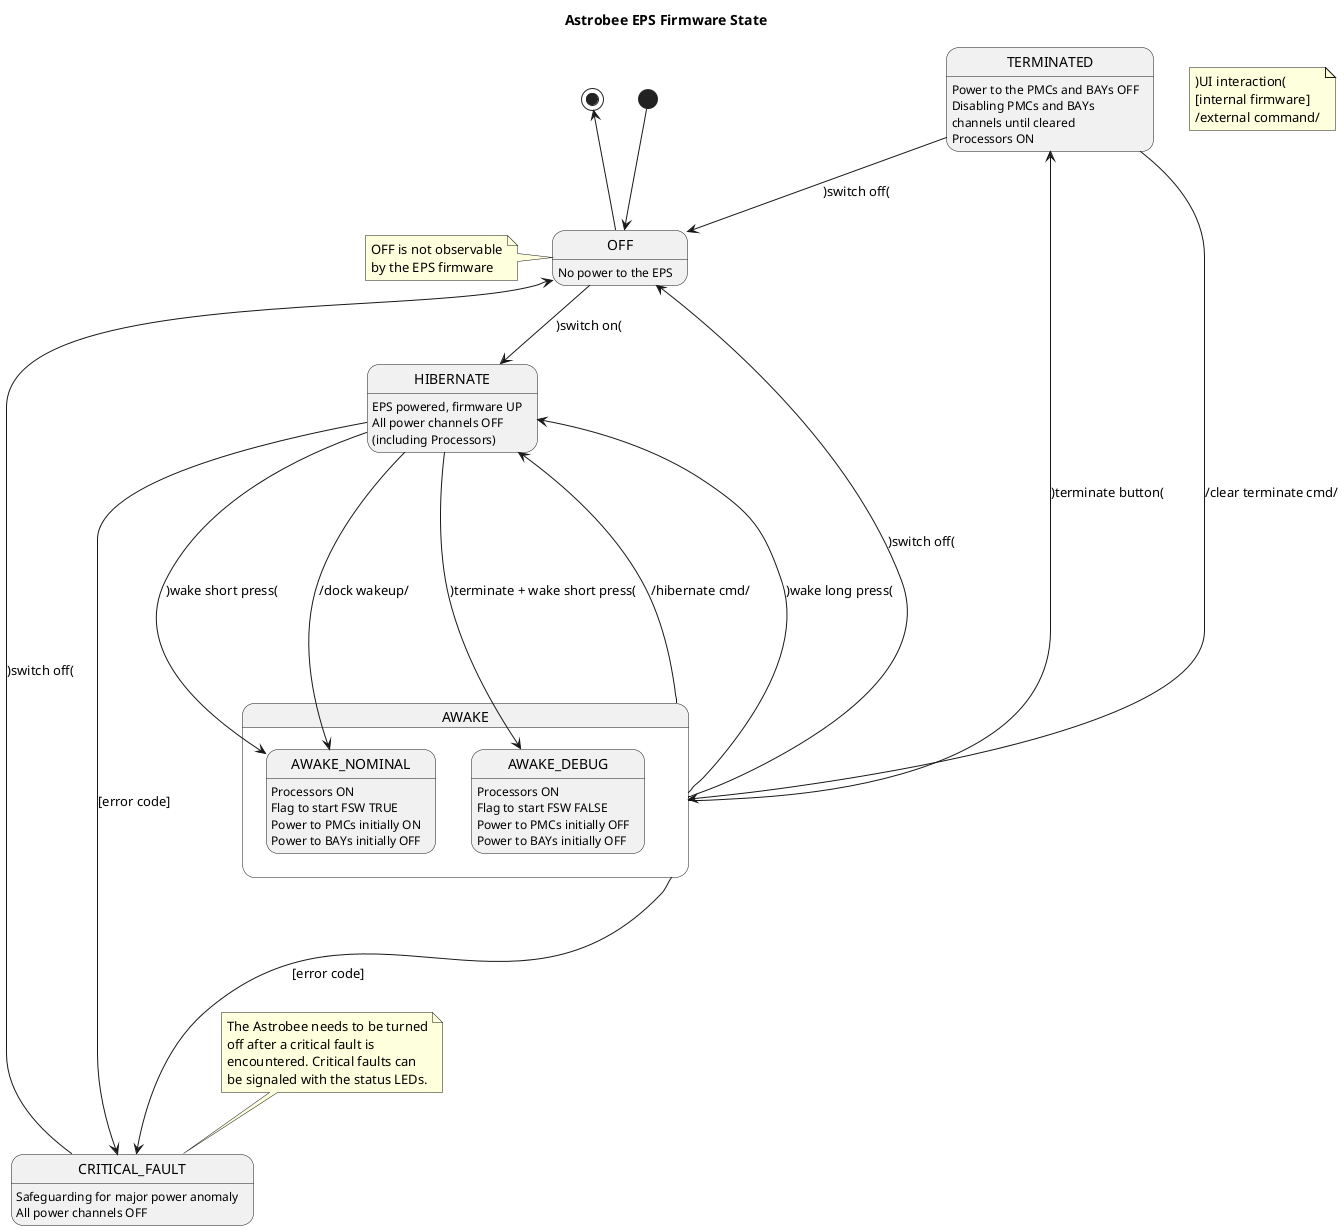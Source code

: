 @startuml

'skinparam dpi 300

title Astrobee EPS Firmware State

[*] --> OFF

OFF: No power to the EPS

HIBERNATE: EPS powered, firmware UP
HIBERNATE: All power channels OFF
HIBERNATE: (including Processors)

state AWAKE {

AWAKE_NOMINAL: Processors ON
AWAKE_NOMINAL: Flag to start FSW TRUE
AWAKE_NOMINAL: Power to PMCs initially ON
AWAKE_NOMINAL: Power to BAYs initially OFF

AWAKE_DEBUG: Processors ON
AWAKE_DEBUG: Flag to start FSW FALSE
AWAKE_DEBUG: Power to PMCs initially OFF
AWAKE_DEBUG: Power to BAYs initially OFF

}

CRITICAL_FAULT: Safeguarding for major power anomaly
CRITICAL_FAULT: All power channels OFF

TERMINATED: Power to the PMCs and BAYs OFF
TERMINATED: Disabling PMCs and BAYs\nchannels until cleared
TERMINATED: Processors ON

note as legend
)UI interaction(
[internal firmware]
/external command/
endnote

OFF -d-> HIBERNATE : )switch on(

HIBERNATE --d--> AWAKE_NOMINAL : )wake short press(

HIBERNATE --d--> AWAKE_NOMINAL : /dock wakeup/

AWAKE --u--> HIBERNATE : )wake long press(

AWAKE --u--> HIBERNATE : /hibernate cmd/

HIBERNATE --d--> AWAKE_DEBUG : )terminate + wake short press(

HIBERNATE -r-> CRITICAL_FAULT : [error code]

AWAKE ----> OFF : )switch off(

CRITICAL_FAULT --> OFF : )switch off(

AWAKE ----> CRITICAL_FAULT : [error code]

AWAKE --> TERMINATED : )terminate button(

TERMINATED --> AWAKE : /clear terminate cmd/

TERMINATED --> OFF : )switch off(

OFF -up-> [*]

note left of OFF
OFF is not observable
by the EPS firmware
endnote

note top of CRITICAL_FAULT
The Astrobee needs to be turned
off after a critical fault is
encountered. Critical faults can
be signaled with the status LEDs.
endnote

@enduml
